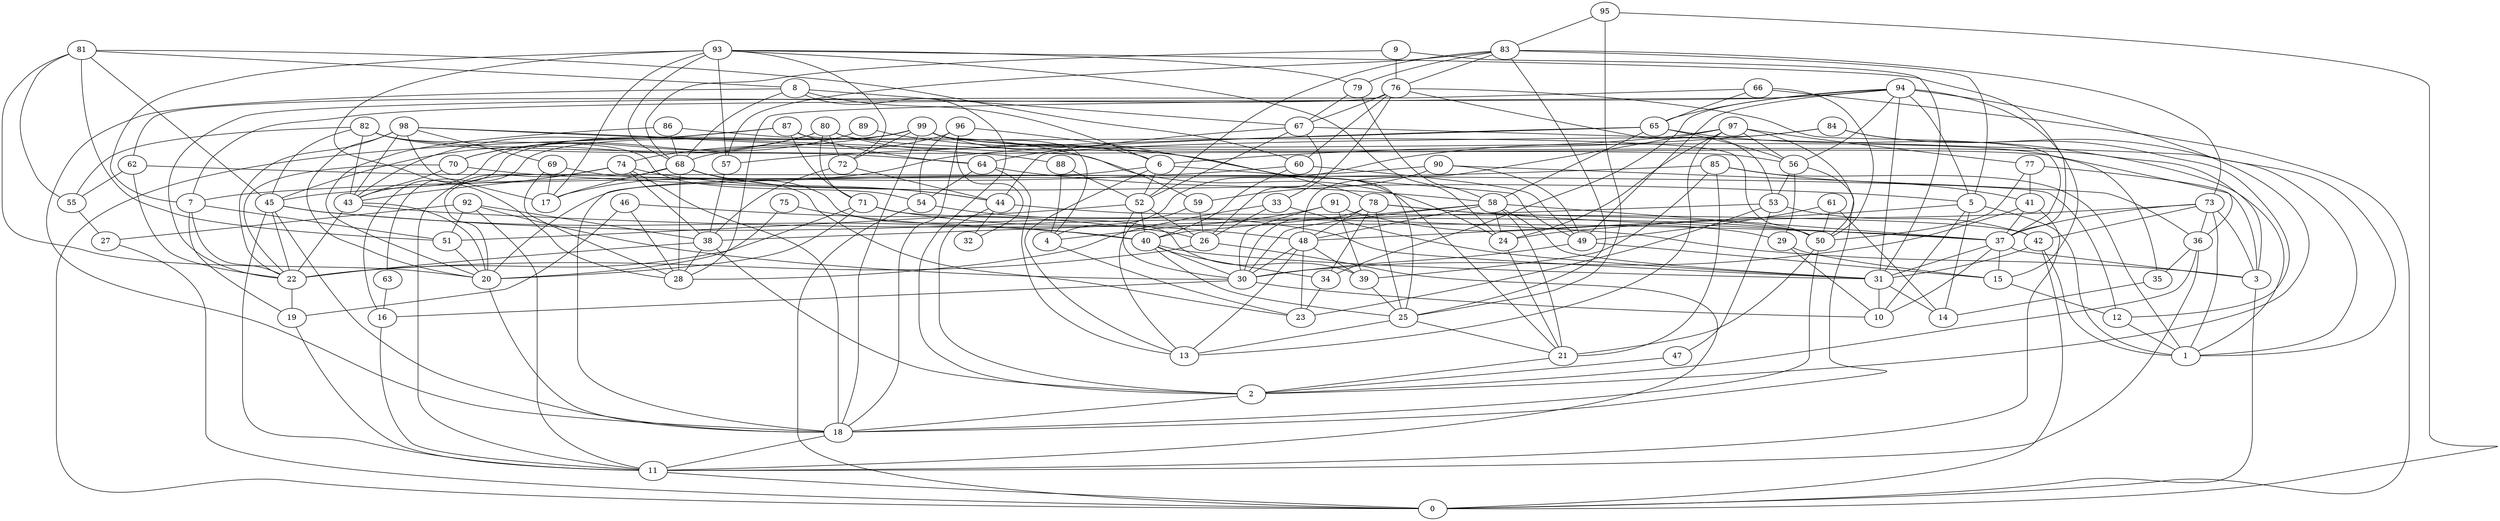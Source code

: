 digraph GG_graph {

subgraph G_graph {
edge [color = black]
"68" -> "28" [dir = none]
"75" -> "20" [dir = none]
"75" -> "40" [dir = none]
"5" -> "48" [dir = none]
"5" -> "1" [dir = none]
"46" -> "26" [dir = none]
"46" -> "28" [dir = none]
"37" -> "10" [dir = none]
"37" -> "15" [dir = none]
"92" -> "51" [dir = none]
"92" -> "30" [dir = none]
"92" -> "11" [dir = none]
"92" -> "27" [dir = none]
"87" -> "71" [dir = none]
"87" -> "64" [dir = none]
"84" -> "12" [dir = none]
"84" -> "6" [dir = none]
"58" -> "48" [dir = none]
"58" -> "31" [dir = none]
"58" -> "30" [dir = none]
"58" -> "37" [dir = none]
"58" -> "21" [dir = none]
"94" -> "34" [dir = none]
"94" -> "31" [dir = none]
"94" -> "2" [dir = none]
"94" -> "7" [dir = none]
"94" -> "56" [dir = none]
"94" -> "5" [dir = none]
"6" -> "49" [dir = none]
"33" -> "26" [dir = none]
"33" -> "28" [dir = none]
"33" -> "31" [dir = none]
"42" -> "0" [dir = none]
"42" -> "31" [dir = none]
"91" -> "39" [dir = none]
"91" -> "4" [dir = none]
"4" -> "23" [dir = none]
"54" -> "31" [dir = none]
"54" -> "0" [dir = none]
"97" -> "50" [dir = none]
"97" -> "48" [dir = none]
"97" -> "4" [dir = none]
"97" -> "77" [dir = none]
"78" -> "34" [dir = none]
"78" -> "50" [dir = none]
"78" -> "25" [dir = none]
"78" -> "48" [dir = none]
"73" -> "37" [dir = none]
"73" -> "36" [dir = none]
"73" -> "3" [dir = none]
"73" -> "1" [dir = none]
"36" -> "11" [dir = none]
"36" -> "35" [dir = none]
"36" -> "2" [dir = none]
"72" -> "44" [dir = none]
"60" -> "49" [dir = none]
"60" -> "40" [dir = none]
"60" -> "45" [dir = none]
"11" -> "0" [dir = none]
"90" -> "36" [dir = none]
"90" -> "20" [dir = none]
"90" -> "59" [dir = none]
"86" -> "20" [dir = none]
"86" -> "59" [dir = none]
"98" -> "69" [dir = none]
"98" -> "43" [dir = none]
"98" -> "88" [dir = none]
"89" -> "70" [dir = none]
"89" -> "21" [dir = none]
"82" -> "55" [dir = none]
"82" -> "45" [dir = none]
"82" -> "64" [dir = none]
"53" -> "47" [dir = none]
"53" -> "38" [dir = none]
"53" -> "23" [dir = none]
"12" -> "1" [dir = none]
"56" -> "29" [dir = none]
"56" -> "18" [dir = none]
"79" -> "58" [dir = none]
"79" -> "67" [dir = none]
"27" -> "0" [dir = none]
"44" -> "32" [dir = none]
"44" -> "42" [dir = none]
"44" -> "2" [dir = none]
"25" -> "13" [dir = none]
"25" -> "21" [dir = none]
"47" -> "2" [dir = none]
"43" -> "20" [dir = none]
"96" -> "54" [dir = none]
"96" -> "68" [dir = none]
"96" -> "78" [dir = none]
"96" -> "32" [dir = none]
"34" -> "23" [dir = none]
"26" -> "22" [dir = none]
"21" -> "2" [dir = none]
"52" -> "51" [dir = none]
"88" -> "4" [dir = none]
"88" -> "52" [dir = none]
"63" -> "16" [dir = none]
"16" -> "11" [dir = none]
"18" -> "11" [dir = none]
"48" -> "30" [dir = none]
"48" -> "23" [dir = none]
"48" -> "39" [dir = none]
"38" -> "2" [dir = none]
"38" -> "28" [dir = none]
"61" -> "50" [dir = none]
"61" -> "49" [dir = none]
"80" -> "6" [dir = none]
"80" -> "72" [dir = none]
"80" -> "71" [dir = none]
"80" -> "70" [dir = none]
"80" -> "36" [dir = none]
"80" -> "45" [dir = none]
"49" -> "30" [dir = none]
"31" -> "10" [dir = none]
"31" -> "14" [dir = none]
"45" -> "18" [dir = none]
"51" -> "20" [dir = none]
"40" -> "30" [dir = none]
"40" -> "31" [dir = none]
"40" -> "34" [dir = none]
"40" -> "25" [dir = none]
"83" -> "5" [dir = none]
"83" -> "76" [dir = none]
"83" -> "57" [dir = none]
"83" -> "73" [dir = none]
"83" -> "25" [dir = none]
"83" -> "79" [dir = none]
"35" -> "14" [dir = none]
"8" -> "68" [dir = none]
"8" -> "18" [dir = none]
"8" -> "67" [dir = none]
"8" -> "2" [dir = none]
"24" -> "21" [dir = none]
"93" -> "24" [dir = none]
"93" -> "79" [dir = none]
"93" -> "68" [dir = none]
"93" -> "7" [dir = none]
"93" -> "28" [dir = none]
"93" -> "17" [dir = none]
"9" -> "31" [dir = none]
"9" -> "68" [dir = none]
"9" -> "76" [dir = none]
"64" -> "13" [dir = none]
"64" -> "58" [dir = none]
"15" -> "12" [dir = none]
"99" -> "43" [dir = none]
"99" -> "4" [dir = none]
"99" -> "63" [dir = none]
"99" -> "25" [dir = none]
"99" -> "18" [dir = none]
"99" -> "74" [dir = none]
"99" -> "35" [dir = none]
"99" -> "16" [dir = none]
"29" -> "10" [dir = none]
"29" -> "15" [dir = none]
"41" -> "11" [dir = none]
"77" -> "50" [dir = none]
"77" -> "41" [dir = none]
"66" -> "22" [dir = none]
"66" -> "65" [dir = none]
"66" -> "50" [dir = none]
"70" -> "22" [dir = none]
"70" -> "43" [dir = none]
"74" -> "11" [dir = none]
"74" -> "44" [dir = none]
"67" -> "52" [dir = none]
"50" -> "21" [dir = none]
"50" -> "18" [dir = none]
"59" -> "26" [dir = none]
"59" -> "13" [dir = none]
"71" -> "48" [dir = none]
"71" -> "20" [dir = none]
"71" -> "22" [dir = none]
"76" -> "62" [dir = none]
"76" -> "53" [dir = none]
"76" -> "60" [dir = none]
"85" -> "39" [dir = none]
"85" -> "21" [dir = none]
"85" -> "41" [dir = none]
"95" -> "83" [dir = none]
"95" -> "25" [dir = none]
"81" -> "8" [dir = none]
"81" -> "60" [dir = none]
"81" -> "20" [dir = none]
"81" -> "55" [dir = none]
"69" -> "23" [dir = none]
"69" -> "17" [dir = none]
"69" -> "28" [dir = none]
"19" -> "11" [dir = none]
"65" -> "56" [dir = none]
"65" -> "58" [dir = none]
"65" -> "57" [dir = none]
"7" -> "22" [dir = none]
"7" -> "19" [dir = none]
"3" -> "0" [dir = none]
"62" -> "12" [dir = none]
"76" -> "67" [dir = none]
"30" -> "16" [dir = none]
"53" -> "42" [dir = none]
"93" -> "57" [dir = none]
"26" -> "11" [dir = none]
"97" -> "13" [dir = none]
"94" -> "15" [dir = none]
"61" -> "14" [dir = none]
"82" -> "54" [dir = none]
"76" -> "37" [dir = none]
"82" -> "43" [dir = none]
"46" -> "19" [dir = none]
"43" -> "22" [dir = none]
"5" -> "10" [dir = none]
"73" -> "42" [dir = none]
"68" -> "17" [dir = none]
"73" -> "24" [dir = none]
"52" -> "26" [dir = none]
"92" -> "38" [dir = none]
"45" -> "3" [dir = none]
"78" -> "30" [dir = none]
"5" -> "14" [dir = none]
"66" -> "0" [dir = none]
"64" -> "54" [dir = none]
"94" -> "49" [dir = none]
"85" -> "1" [dir = none]
"58" -> "24" [dir = none]
"2" -> "18" [dir = none]
"8" -> "6" [dir = none]
"67" -> "1" [dir = none]
"49" -> "15" [dir = none]
"41" -> "30" [dir = none]
"94" -> "65" [dir = none]
"99" -> "72" [dir = none]
"55" -> "27" [dir = none]
"68" -> "44" [dir = none]
"98" -> "17" [dir = none]
"93" -> "37" [dir = none]
"30" -> "10" [dir = none]
"71" -> "50" [dir = none]
"45" -> "11" [dir = none]
"74" -> "38" [dir = none]
"7" -> "51" [dir = none]
"70" -> "5" [dir = none]
"43" -> "37" [dir = none]
"97" -> "56" [dir = none]
"42" -> "1" [dir = none]
"97" -> "24" [dir = none]
"39" -> "25" [dir = none]
"91" -> "29" [dir = none]
"90" -> "49" [dir = none]
"37" -> "31" [dir = none]
"84" -> "1" [dir = none]
"67" -> "26" [dir = none]
"72" -> "38" [dir = none]
"83" -> "52" [dir = none]
"20" -> "18" [dir = none]
"62" -> "22" [dir = none]
"76" -> "33" [dir = none]
"95" -> "0" [dir = none]
"87" -> "43" [dir = none]
"45" -> "40" [dir = none]
"94" -> "28" [dir = none]
"82" -> "56" [dir = none]
"98" -> "20" [dir = none]
"87" -> "0" [dir = none]
"96" -> "18" [dir = none]
"81" -> "45" [dir = none]
"38" -> "22" [dir = none]
"98" -> "24" [dir = none]
"22" -> "19" [dir = none]
"85" -> "7" [dir = none]
"77" -> "3" [dir = none]
"99" -> "1" [dir = none]
"84" -> "44" [dir = none]
"67" -> "64" [dir = none]
"68" -> "20" [dir = none]
"74" -> "43" [dir = none]
"78" -> "37" [dir = none]
"98" -> "22" [dir = none]
"65" -> "17" [dir = none]
"37" -> "3" [dir = none]
"6" -> "52" [dir = none]
"48" -> "13" [dir = none]
"52" -> "40" [dir = none]
"56" -> "53" [dir = none]
"58" -> "40" [dir = none]
"6" -> "13" [dir = none]
"74" -> "18" [dir = none]
"65" -> "3" [dir = none]
"86" -> "68" [dir = none]
"91" -> "30" [dir = none]
"81" -> "51" [dir = none]
"68" -> "39" [dir = none]
"57" -> "38" [dir = none]
"52" -> "30" [dir = none]
"93" -> "72" [dir = none]
"62" -> "55" [dir = none]
"6" -> "18" [dir = none]
"41" -> "37" [dir = none]
"87" -> "50" [dir = none]
"45" -> "22" [dir = none]
}

}
